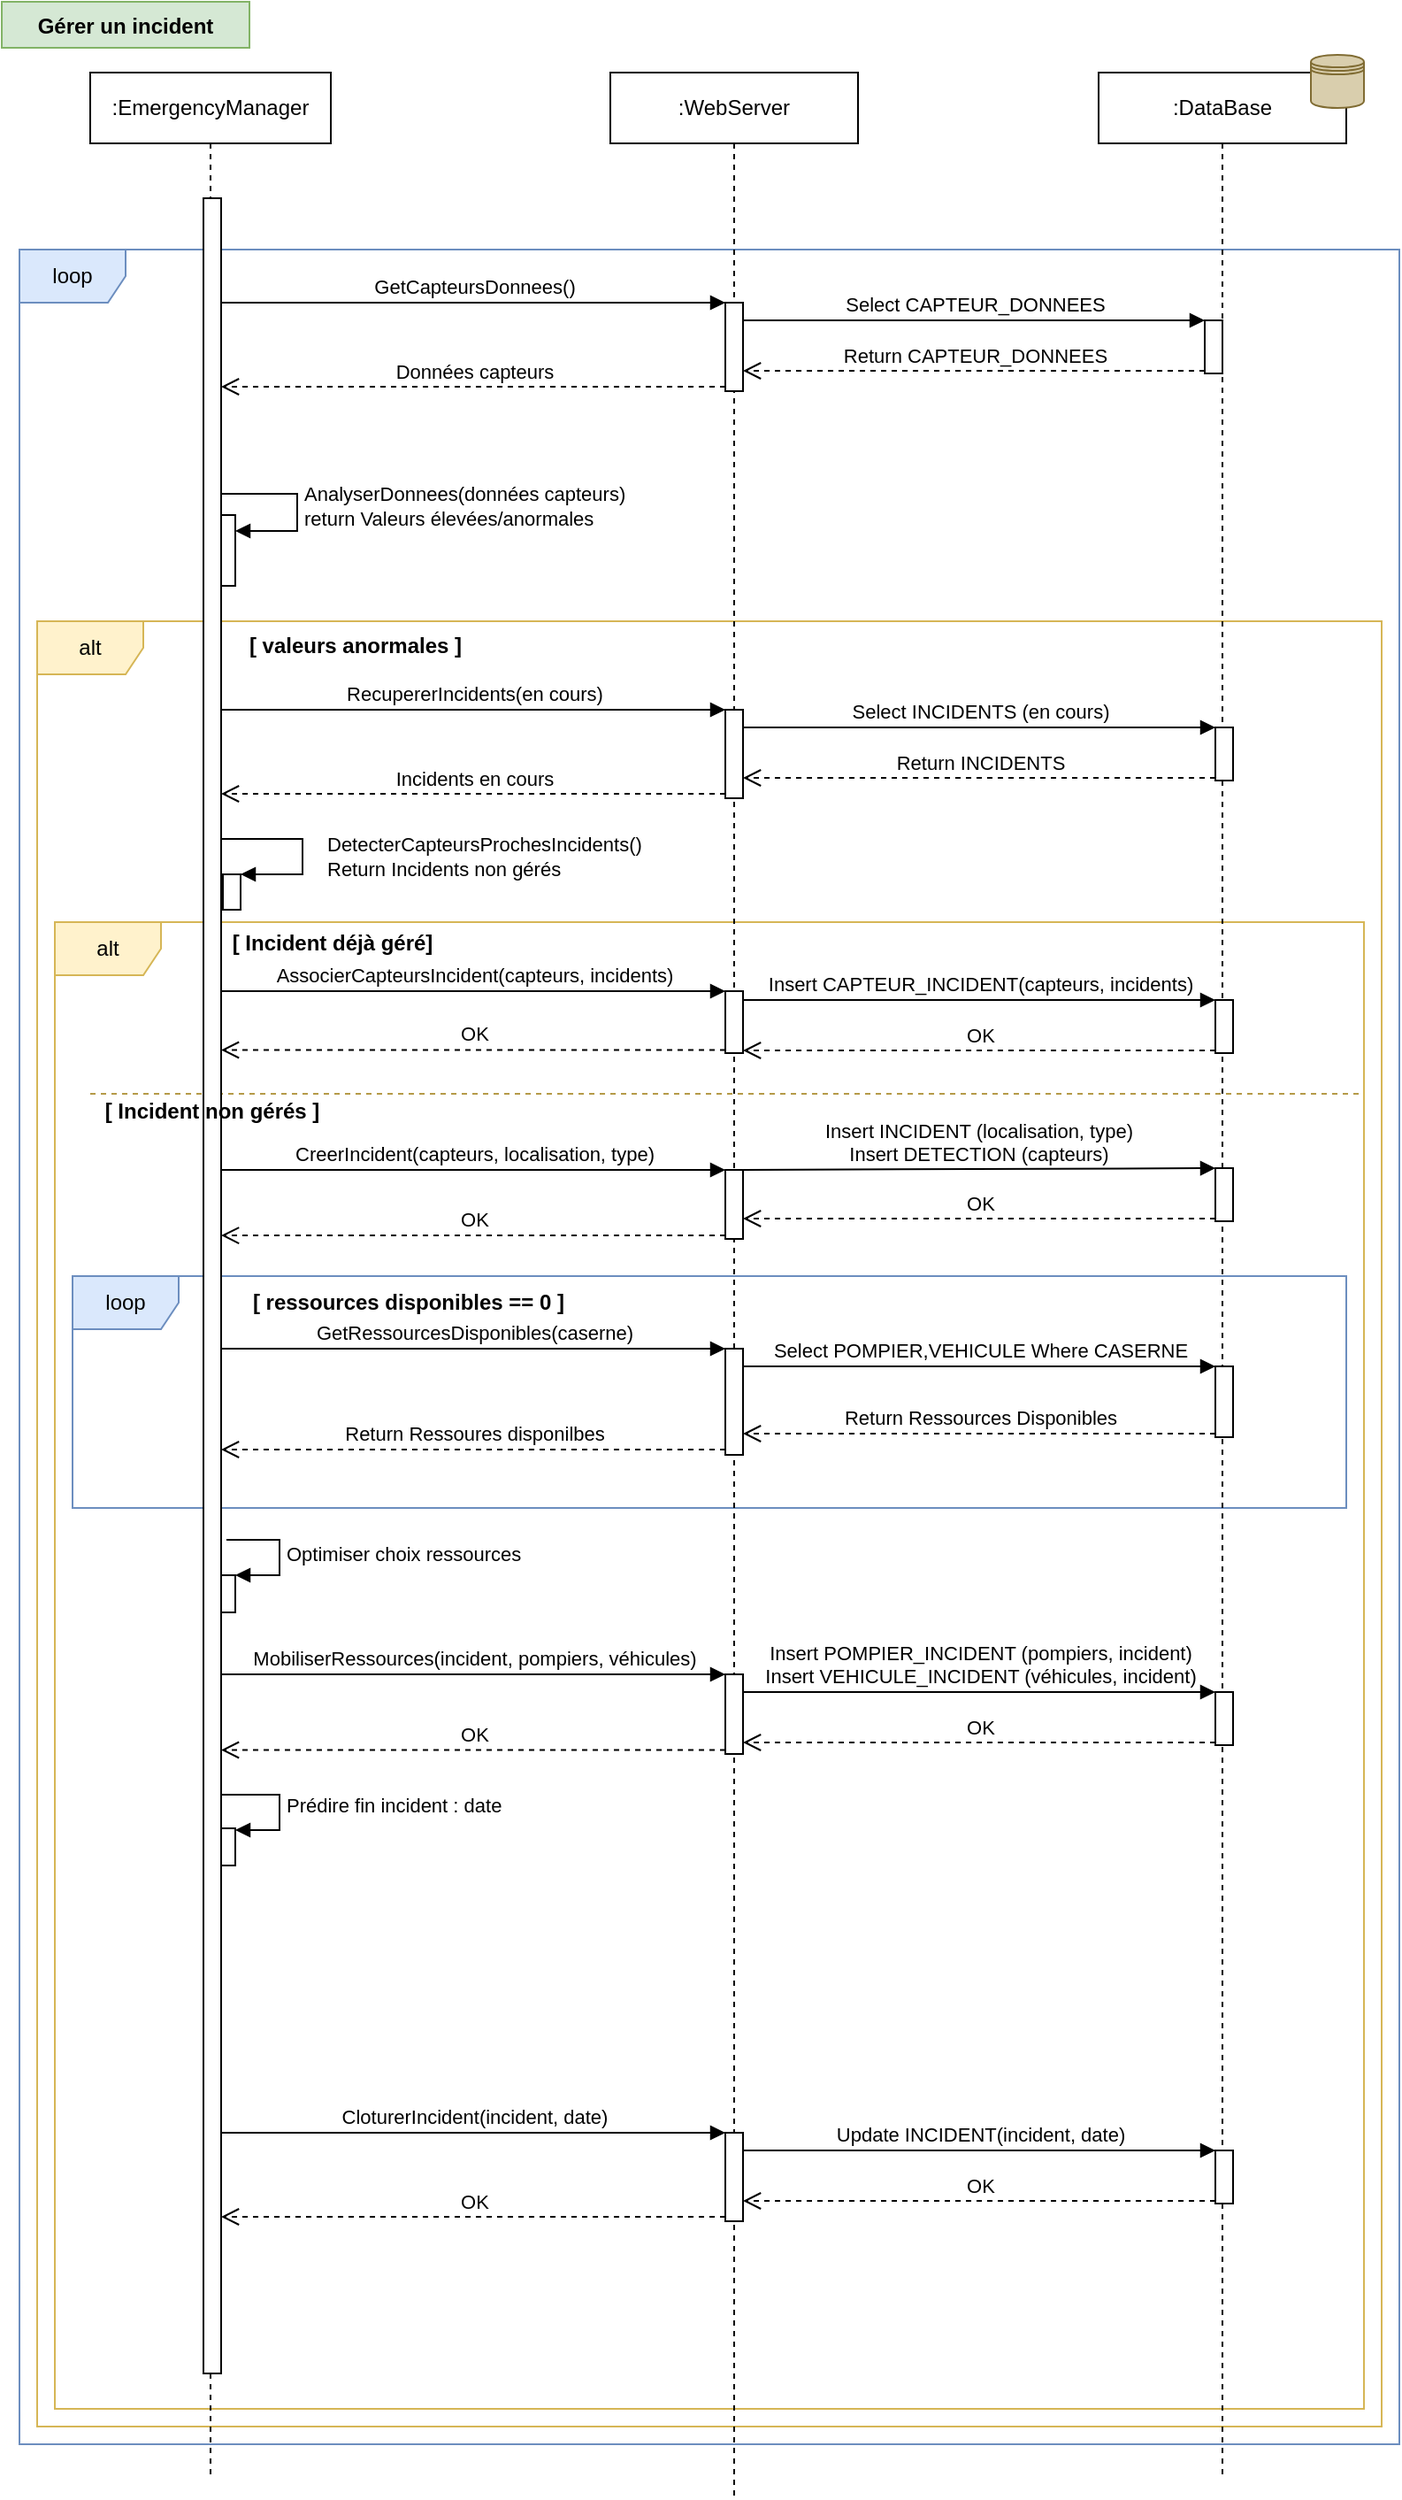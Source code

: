 <mxfile version="15.9.4" type="device"><diagram id="WO1y7NYF1jpxjAWp7IQo" name="Page-1"><mxGraphModel dx="1102" dy="600" grid="1" gridSize="10" guides="1" tooltips="1" connect="1" arrows="1" fold="1" page="1" pageScale="1" pageWidth="827" pageHeight="1169" math="0" shadow="0"><root><mxCell id="0"/><mxCell id="1" parent="0"/><mxCell id="0NI3Jx9Md3eOXbw_aIuL-7" value="loop" style="shape=umlFrame;whiteSpace=wrap;html=1;fillColor=#dae8fc;strokeColor=#6c8ebf;" parent="1" vertex="1"><mxGeometry x="10" y="140" width="780" height="1240" as="geometry"/></mxCell><mxCell id="0NI3Jx9Md3eOXbw_aIuL-18" value="alt" style="shape=umlFrame;whiteSpace=wrap;html=1;fillColor=#fff2cc;strokeColor=#d6b656;" parent="1" vertex="1"><mxGeometry x="20" y="350" width="760" height="1020" as="geometry"/></mxCell><mxCell id="cIaAr2CaBFqf2zcLKDMp-18" value="alt" style="shape=umlFrame;whiteSpace=wrap;html=1;fillColor=#fff2cc;strokeColor=#d6b656;" vertex="1" parent="1"><mxGeometry x="30" y="520" width="740" height="840" as="geometry"/></mxCell><mxCell id="0NI3Jx9Md3eOXbw_aIuL-32" value="loop" style="shape=umlFrame;whiteSpace=wrap;html=1;strokeColor=#6c8ebf;fillColor=#dae8fc;" parent="1" vertex="1"><mxGeometry x="40" y="720" width="720" height="131" as="geometry"/></mxCell><mxCell id="0NI3Jx9Md3eOXbw_aIuL-2" value=":EmergencyManager" style="shape=umlLifeline;perimeter=lifelinePerimeter;whiteSpace=wrap;html=1;container=1;collapsible=0;recursiveResize=0;outlineConnect=0;" parent="1" vertex="1"><mxGeometry x="50" y="40" width="136" height="1360" as="geometry"/></mxCell><mxCell id="0NI3Jx9Md3eOXbw_aIuL-16" value="" style="html=1;points=[];perimeter=orthogonalPerimeter;" parent="0NI3Jx9Md3eOXbw_aIuL-2" vertex="1"><mxGeometry x="72" y="250" width="10" height="40" as="geometry"/></mxCell><mxCell id="0NI3Jx9Md3eOXbw_aIuL-42" value="" style="html=1;points=[];perimeter=orthogonalPerimeter;" parent="0NI3Jx9Md3eOXbw_aIuL-2" vertex="1"><mxGeometry x="72" y="849" width="10" height="21" as="geometry"/></mxCell><mxCell id="0NI3Jx9Md3eOXbw_aIuL-43" value="Optimiser choix ressources " style="edgeStyle=orthogonalEdgeStyle;html=1;align=left;spacingLeft=2;endArrow=block;rounded=0;entryX=1;entryY=0;" parent="0NI3Jx9Md3eOXbw_aIuL-2" target="0NI3Jx9Md3eOXbw_aIuL-42" edge="1"><mxGeometry relative="1" as="geometry"><mxPoint x="77" y="829" as="sourcePoint"/><Array as="points"><mxPoint x="107" y="829"/></Array></mxGeometry></mxCell><mxCell id="0NI3Jx9Md3eOXbw_aIuL-52" value="" style="html=1;points=[];perimeter=orthogonalPerimeter;" parent="0NI3Jx9Md3eOXbw_aIuL-2" vertex="1"><mxGeometry x="72" y="992" width="10" height="21" as="geometry"/></mxCell><mxCell id="cIaAr2CaBFqf2zcLKDMp-10" value="" style="html=1;points=[];perimeter=orthogonalPerimeter;" vertex="1" parent="0NI3Jx9Md3eOXbw_aIuL-2"><mxGeometry x="75" y="453" width="10" height="20" as="geometry"/></mxCell><mxCell id="cIaAr2CaBFqf2zcLKDMp-20" value="" style="line;strokeWidth=1;fillColor=none;align=left;verticalAlign=middle;spacingTop=-1;spacingLeft=3;spacingRight=3;rotatable=0;labelPosition=right;points=[];portConstraint=eastwest;dashed=1;strokeColor=#B59A48;" vertex="1" parent="0NI3Jx9Md3eOXbw_aIuL-2"><mxGeometry y="573" width="720" height="8" as="geometry"/></mxCell><mxCell id="0NI3Jx9Md3eOXbw_aIuL-9" value="" style="html=1;points=[];perimeter=orthogonalPerimeter;" parent="1" vertex="1"><mxGeometry x="114" y="111" width="10" height="1229" as="geometry"/></mxCell><mxCell id="0NI3Jx9Md3eOXbw_aIuL-3" value=":WebServer" style="shape=umlLifeline;perimeter=lifelinePerimeter;whiteSpace=wrap;html=1;container=1;collapsible=0;recursiveResize=0;outlineConnect=0;" parent="1" vertex="1"><mxGeometry x="344" y="40" width="140" height="1370" as="geometry"/></mxCell><mxCell id="0NI3Jx9Md3eOXbw_aIuL-10" value="" style="html=1;points=[];perimeter=orthogonalPerimeter;" parent="0NI3Jx9Md3eOXbw_aIuL-3" vertex="1"><mxGeometry x="65" y="130" width="10" height="50" as="geometry"/></mxCell><mxCell id="0NI3Jx9Md3eOXbw_aIuL-20" value="" style="html=1;points=[];perimeter=orthogonalPerimeter;" parent="0NI3Jx9Md3eOXbw_aIuL-3" vertex="1"><mxGeometry x="65" y="620" width="10" height="39" as="geometry"/></mxCell><mxCell id="0NI3Jx9Md3eOXbw_aIuL-26" value="" style="html=1;points=[];perimeter=orthogonalPerimeter;" parent="0NI3Jx9Md3eOXbw_aIuL-3" vertex="1"><mxGeometry x="65" y="721" width="10" height="60" as="geometry"/></mxCell><mxCell id="0NI3Jx9Md3eOXbw_aIuL-35" value="" style="html=1;points=[];perimeter=orthogonalPerimeter;" parent="0NI3Jx9Md3eOXbw_aIuL-3" vertex="1"><mxGeometry x="65" y="905" width="10" height="45" as="geometry"/></mxCell><mxCell id="0NI3Jx9Md3eOXbw_aIuL-49" value="" style="html=1;points=[];perimeter=orthogonalPerimeter;" parent="0NI3Jx9Md3eOXbw_aIuL-3" vertex="1"><mxGeometry x="65" y="1164" width="10" height="50" as="geometry"/></mxCell><mxCell id="cIaAr2CaBFqf2zcLKDMp-1" value="" style="html=1;points=[];perimeter=orthogonalPerimeter;" vertex="1" parent="0NI3Jx9Md3eOXbw_aIuL-3"><mxGeometry x="65" y="360" width="10" height="50" as="geometry"/></mxCell><mxCell id="cIaAr2CaBFqf2zcLKDMp-12" value="" style="html=1;points=[];perimeter=orthogonalPerimeter;" vertex="1" parent="0NI3Jx9Md3eOXbw_aIuL-3"><mxGeometry x="65" y="519" width="10" height="35" as="geometry"/></mxCell><mxCell id="0NI3Jx9Md3eOXbw_aIuL-4" value=":DataBase" style="shape=umlLifeline;perimeter=lifelinePerimeter;whiteSpace=wrap;html=1;container=1;collapsible=0;recursiveResize=0;outlineConnect=0;" parent="1" vertex="1"><mxGeometry x="620" y="40" width="140" height="1360" as="geometry"/></mxCell><mxCell id="0NI3Jx9Md3eOXbw_aIuL-13" value="" style="html=1;points=[];perimeter=orthogonalPerimeter;" parent="0NI3Jx9Md3eOXbw_aIuL-4" vertex="1"><mxGeometry x="60" y="140" width="10" height="30" as="geometry"/></mxCell><mxCell id="0NI3Jx9Md3eOXbw_aIuL-23" value="" style="html=1;points=[];perimeter=orthogonalPerimeter;" parent="0NI3Jx9Md3eOXbw_aIuL-4" vertex="1"><mxGeometry x="66" y="619" width="10" height="30" as="geometry"/></mxCell><mxCell id="0NI3Jx9Md3eOXbw_aIuL-29" value="" style="html=1;points=[];perimeter=orthogonalPerimeter;" parent="0NI3Jx9Md3eOXbw_aIuL-4" vertex="1"><mxGeometry x="66" y="731" width="10" height="40" as="geometry"/></mxCell><mxCell id="0NI3Jx9Md3eOXbw_aIuL-39" value="" style="html=1;points=[];perimeter=orthogonalPerimeter;" parent="0NI3Jx9Md3eOXbw_aIuL-4" vertex="1"><mxGeometry x="66" y="915" width="10" height="30" as="geometry"/></mxCell><mxCell id="0NI3Jx9Md3eOXbw_aIuL-55" value="" style="html=1;points=[];perimeter=orthogonalPerimeter;" parent="0NI3Jx9Md3eOXbw_aIuL-4" vertex="1"><mxGeometry x="66" y="1174" width="10" height="30" as="geometry"/></mxCell><mxCell id="cIaAr2CaBFqf2zcLKDMp-4" value="" style="html=1;points=[];perimeter=orthogonalPerimeter;" vertex="1" parent="0NI3Jx9Md3eOXbw_aIuL-4"><mxGeometry x="66" y="370" width="10" height="30" as="geometry"/></mxCell><mxCell id="cIaAr2CaBFqf2zcLKDMp-15" value="" style="html=1;points=[];perimeter=orthogonalPerimeter;" vertex="1" parent="0NI3Jx9Md3eOXbw_aIuL-4"><mxGeometry x="66" y="524" width="10" height="30" as="geometry"/></mxCell><mxCell id="0NI3Jx9Md3eOXbw_aIuL-5" value="" style="shape=datastore;whiteSpace=wrap;html=1;fillColor=#D9CEAD;strokeColor=#806C33;" parent="1" vertex="1"><mxGeometry x="740" y="30" width="30" height="30" as="geometry"/></mxCell><mxCell id="0NI3Jx9Md3eOXbw_aIuL-11" value="GetCapteursDonnees()" style="html=1;verticalAlign=bottom;endArrow=block;entryX=0;entryY=0;rounded=0;" parent="1" source="0NI3Jx9Md3eOXbw_aIuL-9" target="0NI3Jx9Md3eOXbw_aIuL-10" edge="1"><mxGeometry relative="1" as="geometry"><mxPoint x="338.5" y="160" as="sourcePoint"/></mxGeometry></mxCell><mxCell id="0NI3Jx9Md3eOXbw_aIuL-12" value="Données capteurs" style="html=1;verticalAlign=bottom;endArrow=open;dashed=1;endSize=8;exitX=0;exitY=0.95;rounded=0;" parent="1" source="0NI3Jx9Md3eOXbw_aIuL-10" target="0NI3Jx9Md3eOXbw_aIuL-9" edge="1"><mxGeometry relative="1" as="geometry"><mxPoint x="530" y="100" as="targetPoint"/></mxGeometry></mxCell><mxCell id="0NI3Jx9Md3eOXbw_aIuL-14" value="Select CAPTEUR_DONNEES" style="html=1;verticalAlign=bottom;endArrow=block;entryX=0;entryY=0;rounded=0;" parent="1" source="0NI3Jx9Md3eOXbw_aIuL-10" target="0NI3Jx9Md3eOXbw_aIuL-13" edge="1"><mxGeometry relative="1" as="geometry"><mxPoint x="610" y="180" as="sourcePoint"/></mxGeometry></mxCell><mxCell id="0NI3Jx9Md3eOXbw_aIuL-15" value="Return CAPTEUR_DONNEES" style="html=1;verticalAlign=bottom;endArrow=open;dashed=1;endSize=8;exitX=0;exitY=0.95;rounded=0;" parent="1" source="0NI3Jx9Md3eOXbw_aIuL-13" target="0NI3Jx9Md3eOXbw_aIuL-10" edge="1"><mxGeometry relative="1" as="geometry"><mxPoint x="610" y="256" as="targetPoint"/></mxGeometry></mxCell><mxCell id="0NI3Jx9Md3eOXbw_aIuL-17" value="&lt;div&gt;AnalyserDonnees(données capteurs) &lt;br&gt;&lt;/div&gt;&lt;div&gt;return Valeurs élevées/anormales&lt;br&gt;&lt;/div&gt;" style="edgeStyle=orthogonalEdgeStyle;html=1;align=left;spacingLeft=2;endArrow=block;rounded=0;" parent="1" edge="1" target="0NI3Jx9Md3eOXbw_aIuL-16" source="0NI3Jx9Md3eOXbw_aIuL-9"><mxGeometry relative="1" as="geometry"><mxPoint x="136" y="268.202" as="sourcePoint"/><Array as="points"><mxPoint x="167" y="278"/><mxPoint x="167" y="299"/></Array><mxPoint x="142" y="299" as="targetPoint"/></mxGeometry></mxCell><mxCell id="0NI3Jx9Md3eOXbw_aIuL-19" value="[ valeurs anormales ]" style="text;align=center;fontStyle=1;verticalAlign=middle;spacingLeft=3;spacingRight=3;rotatable=0;points=[[0,0.5],[1,0.5]];portConstraint=eastwest;" parent="1" vertex="1"><mxGeometry x="160" y="350" width="80" height="26" as="geometry"/></mxCell><mxCell id="0NI3Jx9Md3eOXbw_aIuL-21" value="CreerIncident(capteurs, localisation, type)" style="html=1;verticalAlign=bottom;endArrow=block;entryX=0;entryY=0;rounded=0;" parent="1" source="0NI3Jx9Md3eOXbw_aIuL-9" target="0NI3Jx9Md3eOXbw_aIuL-20" edge="1"><mxGeometry relative="1" as="geometry"><mxPoint x="135" y="649" as="sourcePoint"/></mxGeometry></mxCell><mxCell id="0NI3Jx9Md3eOXbw_aIuL-22" value="OK" style="html=1;verticalAlign=bottom;endArrow=open;dashed=1;endSize=8;exitX=0;exitY=0.95;rounded=0;" parent="1" source="0NI3Jx9Md3eOXbw_aIuL-20" target="0NI3Jx9Md3eOXbw_aIuL-9" edge="1"><mxGeometry relative="1" as="geometry"><mxPoint x="135" y="696.5" as="targetPoint"/></mxGeometry></mxCell><mxCell id="0NI3Jx9Md3eOXbw_aIuL-24" value="&lt;div&gt;Insert INCIDENT (localisation, type)&lt;/div&gt;&lt;div&gt;Insert DETECTION (capteurs)&lt;/div&gt;" style="html=1;verticalAlign=bottom;endArrow=block;entryX=0;entryY=0;rounded=0;" parent="1" source="0NI3Jx9Md3eOXbw_aIuL-20" target="0NI3Jx9Md3eOXbw_aIuL-23" edge="1"><mxGeometry relative="1" as="geometry"><mxPoint x="616" y="659" as="sourcePoint"/></mxGeometry></mxCell><mxCell id="0NI3Jx9Md3eOXbw_aIuL-25" value="OK" style="html=1;verticalAlign=bottom;endArrow=open;dashed=1;endSize=8;exitX=0;exitY=0.95;rounded=0;" parent="1" source="0NI3Jx9Md3eOXbw_aIuL-23" target="0NI3Jx9Md3eOXbw_aIuL-20" edge="1"><mxGeometry relative="1" as="geometry"><mxPoint x="616" y="735" as="targetPoint"/></mxGeometry></mxCell><mxCell id="0NI3Jx9Md3eOXbw_aIuL-27" value="GetRessourcesDisponibles(caserne)" style="html=1;verticalAlign=bottom;endArrow=block;entryX=0;entryY=0;rounded=0;" parent="1" target="0NI3Jx9Md3eOXbw_aIuL-26" edge="1" source="0NI3Jx9Md3eOXbw_aIuL-9"><mxGeometry relative="1" as="geometry"><mxPoint x="135" y="761" as="sourcePoint"/></mxGeometry></mxCell><mxCell id="0NI3Jx9Md3eOXbw_aIuL-28" value="Return Ressoures disponilbes" style="html=1;verticalAlign=bottom;endArrow=open;dashed=1;endSize=8;exitX=0;exitY=0.95;rounded=0;" parent="1" source="0NI3Jx9Md3eOXbw_aIuL-26" edge="1" target="0NI3Jx9Md3eOXbw_aIuL-9"><mxGeometry relative="1" as="geometry"><mxPoint x="135" y="818" as="targetPoint"/></mxGeometry></mxCell><mxCell id="0NI3Jx9Md3eOXbw_aIuL-30" value="Select POMPIER,VEHICULE Where CASERNE" style="html=1;verticalAlign=bottom;endArrow=block;entryX=0;entryY=0;rounded=0;" parent="1" source="0NI3Jx9Md3eOXbw_aIuL-26" target="0NI3Jx9Md3eOXbw_aIuL-29" edge="1"><mxGeometry relative="1" as="geometry"><mxPoint x="616" y="771" as="sourcePoint"/></mxGeometry></mxCell><mxCell id="0NI3Jx9Md3eOXbw_aIuL-31" value="Return Ressources Disponibles" style="html=1;verticalAlign=bottom;endArrow=open;dashed=1;endSize=8;exitX=0;exitY=0.95;rounded=0;" parent="1" source="0NI3Jx9Md3eOXbw_aIuL-29" target="0NI3Jx9Md3eOXbw_aIuL-26" edge="1"><mxGeometry relative="1" as="geometry"><mxPoint x="616" y="847" as="targetPoint"/></mxGeometry></mxCell><mxCell id="0NI3Jx9Md3eOXbw_aIuL-33" value="[ ressources disponibles == 0 ]" style="text;align=center;fontStyle=1;verticalAlign=middle;spacingLeft=3;spacingRight=3;rotatable=0;points=[[0,0.5],[1,0.5]];portConstraint=eastwest;" parent="1" vertex="1"><mxGeometry x="190" y="721" width="80" height="26" as="geometry"/></mxCell><mxCell id="0NI3Jx9Md3eOXbw_aIuL-34" value="Gérer un incident" style="text;align=center;fontStyle=1;verticalAlign=middle;spacingLeft=3;spacingRight=3;strokeColor=#82b366;rotatable=0;points=[[0,0.5],[1,0.5]];portConstraint=eastwest;fillColor=#d5e8d4;" parent="1" vertex="1"><mxGeometry width="140" height="26" as="geometry"/></mxCell><mxCell id="0NI3Jx9Md3eOXbw_aIuL-36" value="MobiliserRessources(incident, pompiers, véhicules)" style="html=1;verticalAlign=bottom;endArrow=block;entryX=0;entryY=0;rounded=0;" parent="1" target="0NI3Jx9Md3eOXbw_aIuL-35" edge="1"><mxGeometry relative="1" as="geometry"><mxPoint x="124" y="945" as="sourcePoint"/></mxGeometry></mxCell><mxCell id="0NI3Jx9Md3eOXbw_aIuL-37" value="OK" style="html=1;verticalAlign=bottom;endArrow=open;dashed=1;endSize=8;exitX=0;exitY=0.95;rounded=0;" parent="1" source="0NI3Jx9Md3eOXbw_aIuL-35" edge="1" target="0NI3Jx9Md3eOXbw_aIuL-9"><mxGeometry relative="1" as="geometry"><mxPoint x="124" y="992.5" as="targetPoint"/></mxGeometry></mxCell><mxCell id="0NI3Jx9Md3eOXbw_aIuL-40" value="&lt;div&gt;Insert POMPIER_INCIDENT (pompiers, incident)&lt;/div&gt;&lt;div&gt;Insert VEHICULE_INCIDENT (véhicules, incident)&lt;br&gt;&lt;/div&gt;&lt;div&gt;&lt;/div&gt;" style="html=1;verticalAlign=bottom;endArrow=block;entryX=0;entryY=0;rounded=0;" parent="1" source="0NI3Jx9Md3eOXbw_aIuL-35" target="0NI3Jx9Md3eOXbw_aIuL-39" edge="1"><mxGeometry relative="1" as="geometry"><mxPoint x="616" y="955" as="sourcePoint"/></mxGeometry></mxCell><mxCell id="0NI3Jx9Md3eOXbw_aIuL-41" value="OK" style="html=1;verticalAlign=bottom;endArrow=open;dashed=1;endSize=8;exitX=0;exitY=0.95;rounded=0;" parent="1" source="0NI3Jx9Md3eOXbw_aIuL-39" target="0NI3Jx9Md3eOXbw_aIuL-35" edge="1"><mxGeometry relative="1" as="geometry"><mxPoint x="616" y="1031" as="targetPoint"/></mxGeometry></mxCell><mxCell id="0NI3Jx9Md3eOXbw_aIuL-50" value="CloturerIncident(incident, date)" style="html=1;verticalAlign=bottom;endArrow=block;entryX=0;entryY=0;rounded=0;" parent="1" target="0NI3Jx9Md3eOXbw_aIuL-49" edge="1"><mxGeometry relative="1" as="geometry"><mxPoint x="124" y="1204" as="sourcePoint"/></mxGeometry></mxCell><mxCell id="0NI3Jx9Md3eOXbw_aIuL-51" value="OK" style="html=1;verticalAlign=bottom;endArrow=open;dashed=1;endSize=8;exitX=0;exitY=0.95;rounded=0;" parent="1" source="0NI3Jx9Md3eOXbw_aIuL-49" edge="1"><mxGeometry relative="1" as="geometry"><mxPoint x="124" y="1251.5" as="targetPoint"/></mxGeometry></mxCell><mxCell id="0NI3Jx9Md3eOXbw_aIuL-56" value="Update INCIDENT(incident, date)" style="html=1;verticalAlign=bottom;endArrow=block;entryX=0;entryY=0;rounded=0;" parent="1" source="0NI3Jx9Md3eOXbw_aIuL-49" target="0NI3Jx9Md3eOXbw_aIuL-55" edge="1"><mxGeometry relative="1" as="geometry"><mxPoint x="616" y="1214" as="sourcePoint"/></mxGeometry></mxCell><mxCell id="0NI3Jx9Md3eOXbw_aIuL-57" value="OK" style="html=1;verticalAlign=bottom;endArrow=open;dashed=1;endSize=8;exitX=0;exitY=0.95;rounded=0;" parent="1" source="0NI3Jx9Md3eOXbw_aIuL-55" target="0NI3Jx9Md3eOXbw_aIuL-49" edge="1"><mxGeometry relative="1" as="geometry"><mxPoint x="616" y="1290" as="targetPoint"/></mxGeometry></mxCell><mxCell id="cIaAr2CaBFqf2zcLKDMp-2" value="RecupererIncidents(en cours)" style="html=1;verticalAlign=bottom;endArrow=block;entryX=0;entryY=0;rounded=0;" edge="1" target="cIaAr2CaBFqf2zcLKDMp-1" parent="1" source="0NI3Jx9Md3eOXbw_aIuL-9"><mxGeometry relative="1" as="geometry"><mxPoint x="339" y="400" as="sourcePoint"/></mxGeometry></mxCell><mxCell id="cIaAr2CaBFqf2zcLKDMp-3" value="Incidents en cours" style="html=1;verticalAlign=bottom;endArrow=open;dashed=1;endSize=8;exitX=0;exitY=0.95;rounded=0;" edge="1" source="cIaAr2CaBFqf2zcLKDMp-1" parent="1" target="0NI3Jx9Md3eOXbw_aIuL-9"><mxGeometry relative="1" as="geometry"><mxPoint x="339" y="476" as="targetPoint"/></mxGeometry></mxCell><mxCell id="cIaAr2CaBFqf2zcLKDMp-5" value="Select INCIDENTS (en cours)" style="html=1;verticalAlign=bottom;endArrow=block;entryX=0;entryY=0;rounded=0;" edge="1" target="cIaAr2CaBFqf2zcLKDMp-4" parent="1" source="cIaAr2CaBFqf2zcLKDMp-1"><mxGeometry relative="1" as="geometry"><mxPoint x="616" y="410" as="sourcePoint"/></mxGeometry></mxCell><mxCell id="cIaAr2CaBFqf2zcLKDMp-6" value="Return INCIDENTS" style="html=1;verticalAlign=bottom;endArrow=open;dashed=1;endSize=8;exitX=0;exitY=0.95;rounded=0;" edge="1" source="cIaAr2CaBFqf2zcLKDMp-4" parent="1" target="cIaAr2CaBFqf2zcLKDMp-1"><mxGeometry relative="1" as="geometry"><mxPoint x="616" y="486" as="targetPoint"/></mxGeometry></mxCell><mxCell id="cIaAr2CaBFqf2zcLKDMp-11" value="&lt;div&gt;DetecterCapteursProchesIncidents()&lt;/div&gt;&lt;div&gt;Return Incidents non gérés&lt;br&gt;&lt;/div&gt;" style="edgeStyle=orthogonalEdgeStyle;html=1;align=left;spacingLeft=2;endArrow=block;rounded=0;entryX=1;entryY=0;" edge="1" target="cIaAr2CaBFqf2zcLKDMp-10" parent="1"><mxGeometry x="0.098" y="10" relative="1" as="geometry"><mxPoint x="124" y="473" as="sourcePoint"/><Array as="points"><mxPoint x="170" y="473"/><mxPoint x="170" y="493"/></Array><mxPoint as="offset"/></mxGeometry></mxCell><mxCell id="cIaAr2CaBFqf2zcLKDMp-14" value="OK" style="html=1;verticalAlign=bottom;endArrow=open;dashed=1;endSize=8;exitX=0;exitY=0.95;rounded=0;" edge="1" source="cIaAr2CaBFqf2zcLKDMp-12" parent="1"><mxGeometry relative="1" as="geometry"><mxPoint x="124" y="592.25" as="targetPoint"/></mxGeometry></mxCell><mxCell id="cIaAr2CaBFqf2zcLKDMp-13" value="AssocierCapteursIncident(capteurs, incidents)" style="html=1;verticalAlign=bottom;endArrow=block;entryX=0;entryY=0;rounded=0;" edge="1" target="cIaAr2CaBFqf2zcLKDMp-12" parent="1"><mxGeometry relative="1" as="geometry"><mxPoint x="124" y="559" as="sourcePoint"/></mxGeometry></mxCell><mxCell id="cIaAr2CaBFqf2zcLKDMp-16" value="Insert CAPTEUR_INCIDENT(capteurs, incidents)" style="html=1;verticalAlign=bottom;endArrow=block;entryX=0;entryY=0;rounded=0;" edge="1" target="cIaAr2CaBFqf2zcLKDMp-15" parent="1" source="cIaAr2CaBFqf2zcLKDMp-12"><mxGeometry relative="1" as="geometry"><mxPoint x="616" y="564" as="sourcePoint"/></mxGeometry></mxCell><mxCell id="cIaAr2CaBFqf2zcLKDMp-17" value="OK" style="html=1;verticalAlign=bottom;endArrow=open;dashed=1;endSize=8;exitX=0;exitY=0.95;rounded=0;" edge="1" source="cIaAr2CaBFqf2zcLKDMp-15" parent="1" target="cIaAr2CaBFqf2zcLKDMp-12"><mxGeometry relative="1" as="geometry"><mxPoint x="616" y="640" as="targetPoint"/></mxGeometry></mxCell><mxCell id="cIaAr2CaBFqf2zcLKDMp-19" value="[ Incident déjà géré]" style="text;align=center;fontStyle=1;verticalAlign=middle;spacingLeft=3;spacingRight=3;rotatable=0;points=[[0,0.5],[1,0.5]];portConstraint=eastwest;" vertex="1" parent="1"><mxGeometry x="147" y="518" width="80" height="26" as="geometry"/></mxCell><mxCell id="cIaAr2CaBFqf2zcLKDMp-21" value="[ Incident non gérés ]" style="text;align=center;fontStyle=1;verticalAlign=middle;spacingLeft=3;spacingRight=3;rotatable=0;points=[[0,0.5],[1,0.5]];portConstraint=eastwest;" vertex="1" parent="1"><mxGeometry x="79" y="613" width="80" height="26" as="geometry"/></mxCell><mxCell id="0NI3Jx9Md3eOXbw_aIuL-53" value="Prédire fin incident : date" style="edgeStyle=orthogonalEdgeStyle;html=1;align=left;spacingLeft=2;endArrow=block;rounded=0;entryX=1;entryY=0;" parent="1" edge="1"><mxGeometry relative="1" as="geometry"><mxPoint x="124" y="1013" as="sourcePoint"/><Array as="points"><mxPoint x="157" y="1013"/><mxPoint x="157" y="1033"/></Array><mxPoint x="132" y="1033" as="targetPoint"/></mxGeometry></mxCell></root></mxGraphModel></diagram></mxfile>